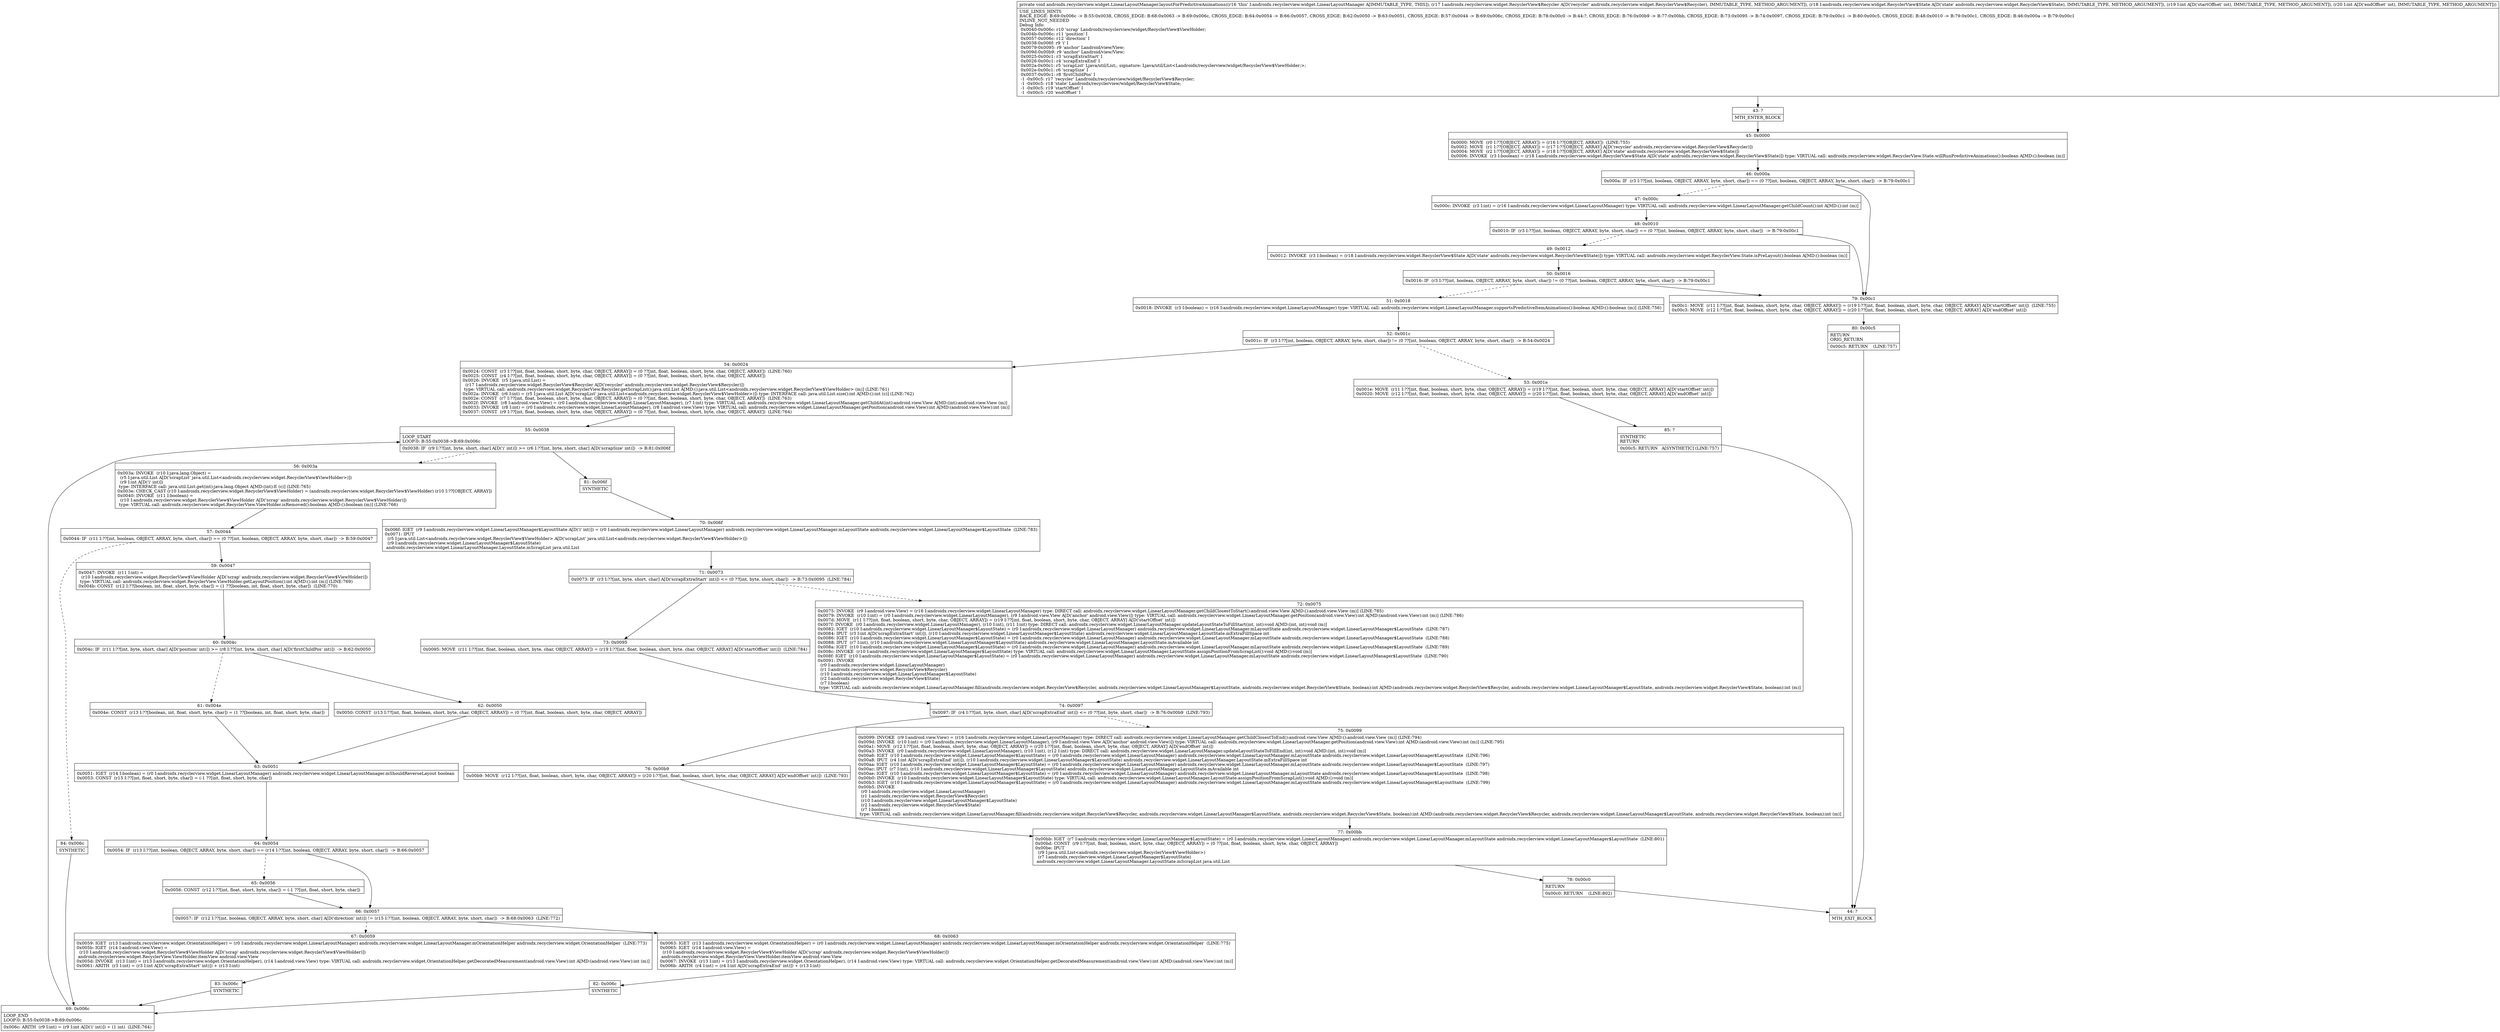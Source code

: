 digraph "CFG forandroidx.recyclerview.widget.LinearLayoutManager.layoutForPredictiveAnimations(Landroidx\/recyclerview\/widget\/RecyclerView$Recycler;Landroidx\/recyclerview\/widget\/RecyclerView$State;II)V" {
Node_43 [shape=record,label="{43\:\ ?|MTH_ENTER_BLOCK\l}"];
Node_45 [shape=record,label="{45\:\ 0x0000|0x0000: MOVE  (r0 I:??[OBJECT, ARRAY]) = (r16 I:??[OBJECT, ARRAY])  (LINE:755)\l0x0002: MOVE  (r1 I:??[OBJECT, ARRAY]) = (r17 I:??[OBJECT, ARRAY] A[D('recycler' androidx.recyclerview.widget.RecyclerView$Recycler)]) \l0x0004: MOVE  (r2 I:??[OBJECT, ARRAY]) = (r18 I:??[OBJECT, ARRAY] A[D('state' androidx.recyclerview.widget.RecyclerView$State)]) \l0x0006: INVOKE  (r3 I:boolean) = (r18 I:androidx.recyclerview.widget.RecyclerView$State A[D('state' androidx.recyclerview.widget.RecyclerView$State)]) type: VIRTUAL call: androidx.recyclerview.widget.RecyclerView.State.willRunPredictiveAnimations():boolean A[MD:():boolean (m)]\l}"];
Node_46 [shape=record,label="{46\:\ 0x000a|0x000a: IF  (r3 I:??[int, boolean, OBJECT, ARRAY, byte, short, char]) == (0 ??[int, boolean, OBJECT, ARRAY, byte, short, char])  \-\> B:79:0x00c1 \l}"];
Node_47 [shape=record,label="{47\:\ 0x000c|0x000c: INVOKE  (r3 I:int) = (r16 I:androidx.recyclerview.widget.LinearLayoutManager) type: VIRTUAL call: androidx.recyclerview.widget.LinearLayoutManager.getChildCount():int A[MD:():int (m)]\l}"];
Node_48 [shape=record,label="{48\:\ 0x0010|0x0010: IF  (r3 I:??[int, boolean, OBJECT, ARRAY, byte, short, char]) == (0 ??[int, boolean, OBJECT, ARRAY, byte, short, char])  \-\> B:79:0x00c1 \l}"];
Node_49 [shape=record,label="{49\:\ 0x0012|0x0012: INVOKE  (r3 I:boolean) = (r18 I:androidx.recyclerview.widget.RecyclerView$State A[D('state' androidx.recyclerview.widget.RecyclerView$State)]) type: VIRTUAL call: androidx.recyclerview.widget.RecyclerView.State.isPreLayout():boolean A[MD:():boolean (m)]\l}"];
Node_50 [shape=record,label="{50\:\ 0x0016|0x0016: IF  (r3 I:??[int, boolean, OBJECT, ARRAY, byte, short, char]) != (0 ??[int, boolean, OBJECT, ARRAY, byte, short, char])  \-\> B:79:0x00c1 \l}"];
Node_51 [shape=record,label="{51\:\ 0x0018|0x0018: INVOKE  (r3 I:boolean) = (r16 I:androidx.recyclerview.widget.LinearLayoutManager) type: VIRTUAL call: androidx.recyclerview.widget.LinearLayoutManager.supportsPredictiveItemAnimations():boolean A[MD:():boolean (m)] (LINE:756)\l}"];
Node_52 [shape=record,label="{52\:\ 0x001c|0x001c: IF  (r3 I:??[int, boolean, OBJECT, ARRAY, byte, short, char]) != (0 ??[int, boolean, OBJECT, ARRAY, byte, short, char])  \-\> B:54:0x0024 \l}"];
Node_53 [shape=record,label="{53\:\ 0x001e|0x001e: MOVE  (r11 I:??[int, float, boolean, short, byte, char, OBJECT, ARRAY]) = (r19 I:??[int, float, boolean, short, byte, char, OBJECT, ARRAY] A[D('startOffset' int)]) \l0x0020: MOVE  (r12 I:??[int, float, boolean, short, byte, char, OBJECT, ARRAY]) = (r20 I:??[int, float, boolean, short, byte, char, OBJECT, ARRAY] A[D('endOffset' int)]) \l}"];
Node_85 [shape=record,label="{85\:\ ?|SYNTHETIC\lRETURN\l|0x00c5: RETURN   A[SYNTHETIC] (LINE:757)\l}"];
Node_44 [shape=record,label="{44\:\ ?|MTH_EXIT_BLOCK\l}"];
Node_54 [shape=record,label="{54\:\ 0x0024|0x0024: CONST  (r3 I:??[int, float, boolean, short, byte, char, OBJECT, ARRAY]) = (0 ??[int, float, boolean, short, byte, char, OBJECT, ARRAY])  (LINE:760)\l0x0025: CONST  (r4 I:??[int, float, boolean, short, byte, char, OBJECT, ARRAY]) = (0 ??[int, float, boolean, short, byte, char, OBJECT, ARRAY]) \l0x0026: INVOKE  (r5 I:java.util.List) = \l  (r17 I:androidx.recyclerview.widget.RecyclerView$Recycler A[D('recycler' androidx.recyclerview.widget.RecyclerView$Recycler)])\l type: VIRTUAL call: androidx.recyclerview.widget.RecyclerView.Recycler.getScrapList():java.util.List A[MD:():java.util.List\<androidx.recyclerview.widget.RecyclerView$ViewHolder\> (m)] (LINE:761)\l0x002a: INVOKE  (r6 I:int) = (r5 I:java.util.List A[D('scrapList' java.util.List\<androidx.recyclerview.widget.RecyclerView$ViewHolder\>)]) type: INTERFACE call: java.util.List.size():int A[MD:():int (c)] (LINE:762)\l0x002e: CONST  (r7 I:??[int, float, boolean, short, byte, char, OBJECT, ARRAY]) = (0 ??[int, float, boolean, short, byte, char, OBJECT, ARRAY])  (LINE:763)\l0x002f: INVOKE  (r8 I:android.view.View) = (r0 I:androidx.recyclerview.widget.LinearLayoutManager), (r7 I:int) type: VIRTUAL call: androidx.recyclerview.widget.LinearLayoutManager.getChildAt(int):android.view.View A[MD:(int):android.view.View (m)]\l0x0033: INVOKE  (r8 I:int) = (r0 I:androidx.recyclerview.widget.LinearLayoutManager), (r8 I:android.view.View) type: VIRTUAL call: androidx.recyclerview.widget.LinearLayoutManager.getPosition(android.view.View):int A[MD:(android.view.View):int (m)]\l0x0037: CONST  (r9 I:??[int, float, boolean, short, byte, char, OBJECT, ARRAY]) = (0 ??[int, float, boolean, short, byte, char, OBJECT, ARRAY])  (LINE:764)\l}"];
Node_55 [shape=record,label="{55\:\ 0x0038|LOOP_START\lLOOP:0: B:55:0x0038\-\>B:69:0x006c\l|0x0038: IF  (r9 I:??[int, byte, short, char] A[D('i' int)]) \>= (r6 I:??[int, byte, short, char] A[D('scrapSize' int)])  \-\> B:81:0x006f \l}"];
Node_56 [shape=record,label="{56\:\ 0x003a|0x003a: INVOKE  (r10 I:java.lang.Object) = \l  (r5 I:java.util.List A[D('scrapList' java.util.List\<androidx.recyclerview.widget.RecyclerView$ViewHolder\>)])\l  (r9 I:int A[D('i' int)])\l type: INTERFACE call: java.util.List.get(int):java.lang.Object A[MD:(int):E (c)] (LINE:765)\l0x003e: CHECK_CAST (r10 I:androidx.recyclerview.widget.RecyclerView$ViewHolder) = (androidx.recyclerview.widget.RecyclerView$ViewHolder) (r10 I:??[OBJECT, ARRAY]) \l0x0040: INVOKE  (r11 I:boolean) = \l  (r10 I:androidx.recyclerview.widget.RecyclerView$ViewHolder A[D('scrap' androidx.recyclerview.widget.RecyclerView$ViewHolder)])\l type: VIRTUAL call: androidx.recyclerview.widget.RecyclerView.ViewHolder.isRemoved():boolean A[MD:():boolean (m)] (LINE:766)\l}"];
Node_57 [shape=record,label="{57\:\ 0x0044|0x0044: IF  (r11 I:??[int, boolean, OBJECT, ARRAY, byte, short, char]) == (0 ??[int, boolean, OBJECT, ARRAY, byte, short, char])  \-\> B:59:0x0047 \l}"];
Node_59 [shape=record,label="{59\:\ 0x0047|0x0047: INVOKE  (r11 I:int) = \l  (r10 I:androidx.recyclerview.widget.RecyclerView$ViewHolder A[D('scrap' androidx.recyclerview.widget.RecyclerView$ViewHolder)])\l type: VIRTUAL call: androidx.recyclerview.widget.RecyclerView.ViewHolder.getLayoutPosition():int A[MD:():int (m)] (LINE:769)\l0x004b: CONST  (r12 I:??[boolean, int, float, short, byte, char]) = (1 ??[boolean, int, float, short, byte, char])  (LINE:770)\l}"];
Node_60 [shape=record,label="{60\:\ 0x004c|0x004c: IF  (r11 I:??[int, byte, short, char] A[D('position' int)]) \>= (r8 I:??[int, byte, short, char] A[D('firstChildPos' int)])  \-\> B:62:0x0050 \l}"];
Node_61 [shape=record,label="{61\:\ 0x004e|0x004e: CONST  (r13 I:??[boolean, int, float, short, byte, char]) = (1 ??[boolean, int, float, short, byte, char]) \l}"];
Node_63 [shape=record,label="{63\:\ 0x0051|0x0051: IGET  (r14 I:boolean) = (r0 I:androidx.recyclerview.widget.LinearLayoutManager) androidx.recyclerview.widget.LinearLayoutManager.mShouldReverseLayout boolean \l0x0053: CONST  (r15 I:??[int, float, short, byte, char]) = (\-1 ??[int, float, short, byte, char]) \l}"];
Node_64 [shape=record,label="{64\:\ 0x0054|0x0054: IF  (r13 I:??[int, boolean, OBJECT, ARRAY, byte, short, char]) == (r14 I:??[int, boolean, OBJECT, ARRAY, byte, short, char])  \-\> B:66:0x0057 \l}"];
Node_65 [shape=record,label="{65\:\ 0x0056|0x0056: CONST  (r12 I:??[int, float, short, byte, char]) = (\-1 ??[int, float, short, byte, char]) \l}"];
Node_66 [shape=record,label="{66\:\ 0x0057|0x0057: IF  (r12 I:??[int, boolean, OBJECT, ARRAY, byte, short, char] A[D('direction' int)]) != (r15 I:??[int, boolean, OBJECT, ARRAY, byte, short, char])  \-\> B:68:0x0063  (LINE:772)\l}"];
Node_67 [shape=record,label="{67\:\ 0x0059|0x0059: IGET  (r13 I:androidx.recyclerview.widget.OrientationHelper) = (r0 I:androidx.recyclerview.widget.LinearLayoutManager) androidx.recyclerview.widget.LinearLayoutManager.mOrientationHelper androidx.recyclerview.widget.OrientationHelper  (LINE:773)\l0x005b: IGET  (r14 I:android.view.View) = \l  (r10 I:androidx.recyclerview.widget.RecyclerView$ViewHolder A[D('scrap' androidx.recyclerview.widget.RecyclerView$ViewHolder)])\l androidx.recyclerview.widget.RecyclerView.ViewHolder.itemView android.view.View \l0x005d: INVOKE  (r13 I:int) = (r13 I:androidx.recyclerview.widget.OrientationHelper), (r14 I:android.view.View) type: VIRTUAL call: androidx.recyclerview.widget.OrientationHelper.getDecoratedMeasurement(android.view.View):int A[MD:(android.view.View):int (m)]\l0x0061: ARITH  (r3 I:int) = (r3 I:int A[D('scrapExtraStart' int)]) + (r13 I:int) \l}"];
Node_83 [shape=record,label="{83\:\ 0x006c|SYNTHETIC\l}"];
Node_69 [shape=record,label="{69\:\ 0x006c|LOOP_END\lLOOP:0: B:55:0x0038\-\>B:69:0x006c\l|0x006c: ARITH  (r9 I:int) = (r9 I:int A[D('i' int)]) + (1 int)  (LINE:764)\l}"];
Node_68 [shape=record,label="{68\:\ 0x0063|0x0063: IGET  (r13 I:androidx.recyclerview.widget.OrientationHelper) = (r0 I:androidx.recyclerview.widget.LinearLayoutManager) androidx.recyclerview.widget.LinearLayoutManager.mOrientationHelper androidx.recyclerview.widget.OrientationHelper  (LINE:775)\l0x0065: IGET  (r14 I:android.view.View) = \l  (r10 I:androidx.recyclerview.widget.RecyclerView$ViewHolder A[D('scrap' androidx.recyclerview.widget.RecyclerView$ViewHolder)])\l androidx.recyclerview.widget.RecyclerView.ViewHolder.itemView android.view.View \l0x0067: INVOKE  (r13 I:int) = (r13 I:androidx.recyclerview.widget.OrientationHelper), (r14 I:android.view.View) type: VIRTUAL call: androidx.recyclerview.widget.OrientationHelper.getDecoratedMeasurement(android.view.View):int A[MD:(android.view.View):int (m)]\l0x006b: ARITH  (r4 I:int) = (r4 I:int A[D('scrapExtraEnd' int)]) + (r13 I:int) \l}"];
Node_82 [shape=record,label="{82\:\ 0x006c|SYNTHETIC\l}"];
Node_62 [shape=record,label="{62\:\ 0x0050|0x0050: CONST  (r13 I:??[int, float, boolean, short, byte, char, OBJECT, ARRAY]) = (0 ??[int, float, boolean, short, byte, char, OBJECT, ARRAY]) \l}"];
Node_84 [shape=record,label="{84\:\ 0x006c|SYNTHETIC\l}"];
Node_81 [shape=record,label="{81\:\ 0x006f|SYNTHETIC\l}"];
Node_70 [shape=record,label="{70\:\ 0x006f|0x006f: IGET  (r9 I:androidx.recyclerview.widget.LinearLayoutManager$LayoutState A[D('i' int)]) = (r0 I:androidx.recyclerview.widget.LinearLayoutManager) androidx.recyclerview.widget.LinearLayoutManager.mLayoutState androidx.recyclerview.widget.LinearLayoutManager$LayoutState  (LINE:783)\l0x0071: IPUT  \l  (r5 I:java.util.List\<androidx.recyclerview.widget.RecyclerView$ViewHolder\> A[D('scrapList' java.util.List\<androidx.recyclerview.widget.RecyclerView$ViewHolder\>)])\l  (r9 I:androidx.recyclerview.widget.LinearLayoutManager$LayoutState)\l androidx.recyclerview.widget.LinearLayoutManager.LayoutState.mScrapList java.util.List \l}"];
Node_71 [shape=record,label="{71\:\ 0x0073|0x0073: IF  (r3 I:??[int, byte, short, char] A[D('scrapExtraStart' int)]) \<= (0 ??[int, byte, short, char])  \-\> B:73:0x0095  (LINE:784)\l}"];
Node_72 [shape=record,label="{72\:\ 0x0075|0x0075: INVOKE  (r9 I:android.view.View) = (r16 I:androidx.recyclerview.widget.LinearLayoutManager) type: DIRECT call: androidx.recyclerview.widget.LinearLayoutManager.getChildClosestToStart():android.view.View A[MD:():android.view.View (m)] (LINE:785)\l0x0079: INVOKE  (r10 I:int) = (r0 I:androidx.recyclerview.widget.LinearLayoutManager), (r9 I:android.view.View A[D('anchor' android.view.View)]) type: VIRTUAL call: androidx.recyclerview.widget.LinearLayoutManager.getPosition(android.view.View):int A[MD:(android.view.View):int (m)] (LINE:786)\l0x007d: MOVE  (r11 I:??[int, float, boolean, short, byte, char, OBJECT, ARRAY]) = (r19 I:??[int, float, boolean, short, byte, char, OBJECT, ARRAY] A[D('startOffset' int)]) \l0x007f: INVOKE  (r0 I:androidx.recyclerview.widget.LinearLayoutManager), (r10 I:int), (r11 I:int) type: DIRECT call: androidx.recyclerview.widget.LinearLayoutManager.updateLayoutStateToFillStart(int, int):void A[MD:(int, int):void (m)]\l0x0082: IGET  (r10 I:androidx.recyclerview.widget.LinearLayoutManager$LayoutState) = (r0 I:androidx.recyclerview.widget.LinearLayoutManager) androidx.recyclerview.widget.LinearLayoutManager.mLayoutState androidx.recyclerview.widget.LinearLayoutManager$LayoutState  (LINE:787)\l0x0084: IPUT  (r3 I:int A[D('scrapExtraStart' int)]), (r10 I:androidx.recyclerview.widget.LinearLayoutManager$LayoutState) androidx.recyclerview.widget.LinearLayoutManager.LayoutState.mExtraFillSpace int \l0x0086: IGET  (r10 I:androidx.recyclerview.widget.LinearLayoutManager$LayoutState) = (r0 I:androidx.recyclerview.widget.LinearLayoutManager) androidx.recyclerview.widget.LinearLayoutManager.mLayoutState androidx.recyclerview.widget.LinearLayoutManager$LayoutState  (LINE:788)\l0x0088: IPUT  (r7 I:int), (r10 I:androidx.recyclerview.widget.LinearLayoutManager$LayoutState) androidx.recyclerview.widget.LinearLayoutManager.LayoutState.mAvailable int \l0x008a: IGET  (r10 I:androidx.recyclerview.widget.LinearLayoutManager$LayoutState) = (r0 I:androidx.recyclerview.widget.LinearLayoutManager) androidx.recyclerview.widget.LinearLayoutManager.mLayoutState androidx.recyclerview.widget.LinearLayoutManager$LayoutState  (LINE:789)\l0x008c: INVOKE  (r10 I:androidx.recyclerview.widget.LinearLayoutManager$LayoutState) type: VIRTUAL call: androidx.recyclerview.widget.LinearLayoutManager.LayoutState.assignPositionFromScrapList():void A[MD:():void (m)]\l0x008f: IGET  (r10 I:androidx.recyclerview.widget.LinearLayoutManager$LayoutState) = (r0 I:androidx.recyclerview.widget.LinearLayoutManager) androidx.recyclerview.widget.LinearLayoutManager.mLayoutState androidx.recyclerview.widget.LinearLayoutManager$LayoutState  (LINE:790)\l0x0091: INVOKE  \l  (r0 I:androidx.recyclerview.widget.LinearLayoutManager)\l  (r1 I:androidx.recyclerview.widget.RecyclerView$Recycler)\l  (r10 I:androidx.recyclerview.widget.LinearLayoutManager$LayoutState)\l  (r2 I:androidx.recyclerview.widget.RecyclerView$State)\l  (r7 I:boolean)\l type: VIRTUAL call: androidx.recyclerview.widget.LinearLayoutManager.fill(androidx.recyclerview.widget.RecyclerView$Recycler, androidx.recyclerview.widget.LinearLayoutManager$LayoutState, androidx.recyclerview.widget.RecyclerView$State, boolean):int A[MD:(androidx.recyclerview.widget.RecyclerView$Recycler, androidx.recyclerview.widget.LinearLayoutManager$LayoutState, androidx.recyclerview.widget.RecyclerView$State, boolean):int (m)]\l}"];
Node_74 [shape=record,label="{74\:\ 0x0097|0x0097: IF  (r4 I:??[int, byte, short, char] A[D('scrapExtraEnd' int)]) \<= (0 ??[int, byte, short, char])  \-\> B:76:0x00b9  (LINE:793)\l}"];
Node_75 [shape=record,label="{75\:\ 0x0099|0x0099: INVOKE  (r9 I:android.view.View) = (r16 I:androidx.recyclerview.widget.LinearLayoutManager) type: DIRECT call: androidx.recyclerview.widget.LinearLayoutManager.getChildClosestToEnd():android.view.View A[MD:():android.view.View (m)] (LINE:794)\l0x009d: INVOKE  (r10 I:int) = (r0 I:androidx.recyclerview.widget.LinearLayoutManager), (r9 I:android.view.View A[D('anchor' android.view.View)]) type: VIRTUAL call: androidx.recyclerview.widget.LinearLayoutManager.getPosition(android.view.View):int A[MD:(android.view.View):int (m)] (LINE:795)\l0x00a1: MOVE  (r12 I:??[int, float, boolean, short, byte, char, OBJECT, ARRAY]) = (r20 I:??[int, float, boolean, short, byte, char, OBJECT, ARRAY] A[D('endOffset' int)]) \l0x00a3: INVOKE  (r0 I:androidx.recyclerview.widget.LinearLayoutManager), (r10 I:int), (r12 I:int) type: DIRECT call: androidx.recyclerview.widget.LinearLayoutManager.updateLayoutStateToFillEnd(int, int):void A[MD:(int, int):void (m)]\l0x00a6: IGET  (r10 I:androidx.recyclerview.widget.LinearLayoutManager$LayoutState) = (r0 I:androidx.recyclerview.widget.LinearLayoutManager) androidx.recyclerview.widget.LinearLayoutManager.mLayoutState androidx.recyclerview.widget.LinearLayoutManager$LayoutState  (LINE:796)\l0x00a8: IPUT  (r4 I:int A[D('scrapExtraEnd' int)]), (r10 I:androidx.recyclerview.widget.LinearLayoutManager$LayoutState) androidx.recyclerview.widget.LinearLayoutManager.LayoutState.mExtraFillSpace int \l0x00aa: IGET  (r10 I:androidx.recyclerview.widget.LinearLayoutManager$LayoutState) = (r0 I:androidx.recyclerview.widget.LinearLayoutManager) androidx.recyclerview.widget.LinearLayoutManager.mLayoutState androidx.recyclerview.widget.LinearLayoutManager$LayoutState  (LINE:797)\l0x00ac: IPUT  (r7 I:int), (r10 I:androidx.recyclerview.widget.LinearLayoutManager$LayoutState) androidx.recyclerview.widget.LinearLayoutManager.LayoutState.mAvailable int \l0x00ae: IGET  (r10 I:androidx.recyclerview.widget.LinearLayoutManager$LayoutState) = (r0 I:androidx.recyclerview.widget.LinearLayoutManager) androidx.recyclerview.widget.LinearLayoutManager.mLayoutState androidx.recyclerview.widget.LinearLayoutManager$LayoutState  (LINE:798)\l0x00b0: INVOKE  (r10 I:androidx.recyclerview.widget.LinearLayoutManager$LayoutState) type: VIRTUAL call: androidx.recyclerview.widget.LinearLayoutManager.LayoutState.assignPositionFromScrapList():void A[MD:():void (m)]\l0x00b3: IGET  (r10 I:androidx.recyclerview.widget.LinearLayoutManager$LayoutState) = (r0 I:androidx.recyclerview.widget.LinearLayoutManager) androidx.recyclerview.widget.LinearLayoutManager.mLayoutState androidx.recyclerview.widget.LinearLayoutManager$LayoutState  (LINE:799)\l0x00b5: INVOKE  \l  (r0 I:androidx.recyclerview.widget.LinearLayoutManager)\l  (r1 I:androidx.recyclerview.widget.RecyclerView$Recycler)\l  (r10 I:androidx.recyclerview.widget.LinearLayoutManager$LayoutState)\l  (r2 I:androidx.recyclerview.widget.RecyclerView$State)\l  (r7 I:boolean)\l type: VIRTUAL call: androidx.recyclerview.widget.LinearLayoutManager.fill(androidx.recyclerview.widget.RecyclerView$Recycler, androidx.recyclerview.widget.LinearLayoutManager$LayoutState, androidx.recyclerview.widget.RecyclerView$State, boolean):int A[MD:(androidx.recyclerview.widget.RecyclerView$Recycler, androidx.recyclerview.widget.LinearLayoutManager$LayoutState, androidx.recyclerview.widget.RecyclerView$State, boolean):int (m)]\l}"];
Node_77 [shape=record,label="{77\:\ 0x00bb|0x00bb: IGET  (r7 I:androidx.recyclerview.widget.LinearLayoutManager$LayoutState) = (r0 I:androidx.recyclerview.widget.LinearLayoutManager) androidx.recyclerview.widget.LinearLayoutManager.mLayoutState androidx.recyclerview.widget.LinearLayoutManager$LayoutState  (LINE:801)\l0x00bd: CONST  (r9 I:??[int, float, boolean, short, byte, char, OBJECT, ARRAY]) = (0 ??[int, float, boolean, short, byte, char, OBJECT, ARRAY]) \l0x00be: IPUT  \l  (r9 I:java.util.List\<androidx.recyclerview.widget.RecyclerView$ViewHolder\>)\l  (r7 I:androidx.recyclerview.widget.LinearLayoutManager$LayoutState)\l androidx.recyclerview.widget.LinearLayoutManager.LayoutState.mScrapList java.util.List \l}"];
Node_78 [shape=record,label="{78\:\ 0x00c0|RETURN\l|0x00c0: RETURN    (LINE:802)\l}"];
Node_76 [shape=record,label="{76\:\ 0x00b9|0x00b9: MOVE  (r12 I:??[int, float, boolean, short, byte, char, OBJECT, ARRAY]) = (r20 I:??[int, float, boolean, short, byte, char, OBJECT, ARRAY] A[D('endOffset' int)])  (LINE:793)\l}"];
Node_73 [shape=record,label="{73\:\ 0x0095|0x0095: MOVE  (r11 I:??[int, float, boolean, short, byte, char, OBJECT, ARRAY]) = (r19 I:??[int, float, boolean, short, byte, char, OBJECT, ARRAY] A[D('startOffset' int)])  (LINE:784)\l}"];
Node_79 [shape=record,label="{79\:\ 0x00c1|0x00c1: MOVE  (r11 I:??[int, float, boolean, short, byte, char, OBJECT, ARRAY]) = (r19 I:??[int, float, boolean, short, byte, char, OBJECT, ARRAY] A[D('startOffset' int)])  (LINE:755)\l0x00c3: MOVE  (r12 I:??[int, float, boolean, short, byte, char, OBJECT, ARRAY]) = (r20 I:??[int, float, boolean, short, byte, char, OBJECT, ARRAY] A[D('endOffset' int)]) \l}"];
Node_80 [shape=record,label="{80\:\ 0x00c5|RETURN\lORIG_RETURN\l|0x00c5: RETURN    (LINE:757)\l}"];
MethodNode[shape=record,label="{private void androidx.recyclerview.widget.LinearLayoutManager.layoutForPredictiveAnimations((r16 'this' I:androidx.recyclerview.widget.LinearLayoutManager A[IMMUTABLE_TYPE, THIS]), (r17 I:androidx.recyclerview.widget.RecyclerView$Recycler A[D('recycler' androidx.recyclerview.widget.RecyclerView$Recycler), IMMUTABLE_TYPE, METHOD_ARGUMENT]), (r18 I:androidx.recyclerview.widget.RecyclerView$State A[D('state' androidx.recyclerview.widget.RecyclerView$State), IMMUTABLE_TYPE, METHOD_ARGUMENT]), (r19 I:int A[D('startOffset' int), IMMUTABLE_TYPE, METHOD_ARGUMENT]), (r20 I:int A[D('endOffset' int), IMMUTABLE_TYPE, METHOD_ARGUMENT]))  | USE_LINES_HINTS\lBACK_EDGE: B:69:0x006c \-\> B:55:0x0038, CROSS_EDGE: B:68:0x0063 \-\> B:69:0x006c, CROSS_EDGE: B:64:0x0054 \-\> B:66:0x0057, CROSS_EDGE: B:62:0x0050 \-\> B:63:0x0051, CROSS_EDGE: B:57:0x0044 \-\> B:69:0x006c, CROSS_EDGE: B:78:0x00c0 \-\> B:44:?, CROSS_EDGE: B:76:0x00b9 \-\> B:77:0x00bb, CROSS_EDGE: B:73:0x0095 \-\> B:74:0x0097, CROSS_EDGE: B:79:0x00c1 \-\> B:80:0x00c5, CROSS_EDGE: B:48:0x0010 \-\> B:79:0x00c1, CROSS_EDGE: B:46:0x000a \-\> B:79:0x00c1\lINLINE_NOT_NEEDED\lDebug Info:\l  0x0040\-0x006c: r10 'scrap' Landroidx\/recyclerview\/widget\/RecyclerView$ViewHolder;\l  0x004b\-0x006c: r11 'position' I\l  0x0057\-0x006c: r12 'direction' I\l  0x0038\-0x006f: r9 'i' I\l  0x0079\-0x0095: r9 'anchor' Landroid\/view\/View;\l  0x009d\-0x00b9: r9 'anchor' Landroid\/view\/View;\l  0x0025\-0x00c1: r3 'scrapExtraStart' I\l  0x0026\-0x00c1: r4 'scrapExtraEnd' I\l  0x002a\-0x00c1: r5 'scrapList' Ljava\/util\/List;, signature: Ljava\/util\/List\<Landroidx\/recyclerview\/widget\/RecyclerView$ViewHolder;\>;\l  0x002e\-0x00c1: r6 'scrapSize' I\l  0x0037\-0x00c1: r8 'firstChildPos' I\l  \-1 \-0x00c5: r17 'recycler' Landroidx\/recyclerview\/widget\/RecyclerView$Recycler;\l  \-1 \-0x00c5: r18 'state' Landroidx\/recyclerview\/widget\/RecyclerView$State;\l  \-1 \-0x00c5: r19 'startOffset' I\l  \-1 \-0x00c5: r20 'endOffset' I\l}"];
MethodNode -> Node_43;Node_43 -> Node_45;
Node_45 -> Node_46;
Node_46 -> Node_47[style=dashed];
Node_46 -> Node_79;
Node_47 -> Node_48;
Node_48 -> Node_49[style=dashed];
Node_48 -> Node_79;
Node_49 -> Node_50;
Node_50 -> Node_51[style=dashed];
Node_50 -> Node_79;
Node_51 -> Node_52;
Node_52 -> Node_53[style=dashed];
Node_52 -> Node_54;
Node_53 -> Node_85;
Node_85 -> Node_44;
Node_54 -> Node_55;
Node_55 -> Node_56[style=dashed];
Node_55 -> Node_81;
Node_56 -> Node_57;
Node_57 -> Node_59;
Node_57 -> Node_84[style=dashed];
Node_59 -> Node_60;
Node_60 -> Node_61[style=dashed];
Node_60 -> Node_62;
Node_61 -> Node_63;
Node_63 -> Node_64;
Node_64 -> Node_65[style=dashed];
Node_64 -> Node_66;
Node_65 -> Node_66;
Node_66 -> Node_67[style=dashed];
Node_66 -> Node_68;
Node_67 -> Node_83;
Node_83 -> Node_69;
Node_69 -> Node_55;
Node_68 -> Node_82;
Node_82 -> Node_69;
Node_62 -> Node_63;
Node_84 -> Node_69;
Node_81 -> Node_70;
Node_70 -> Node_71;
Node_71 -> Node_72[style=dashed];
Node_71 -> Node_73;
Node_72 -> Node_74;
Node_74 -> Node_75[style=dashed];
Node_74 -> Node_76;
Node_75 -> Node_77;
Node_77 -> Node_78;
Node_78 -> Node_44;
Node_76 -> Node_77;
Node_73 -> Node_74;
Node_79 -> Node_80;
Node_80 -> Node_44;
}

